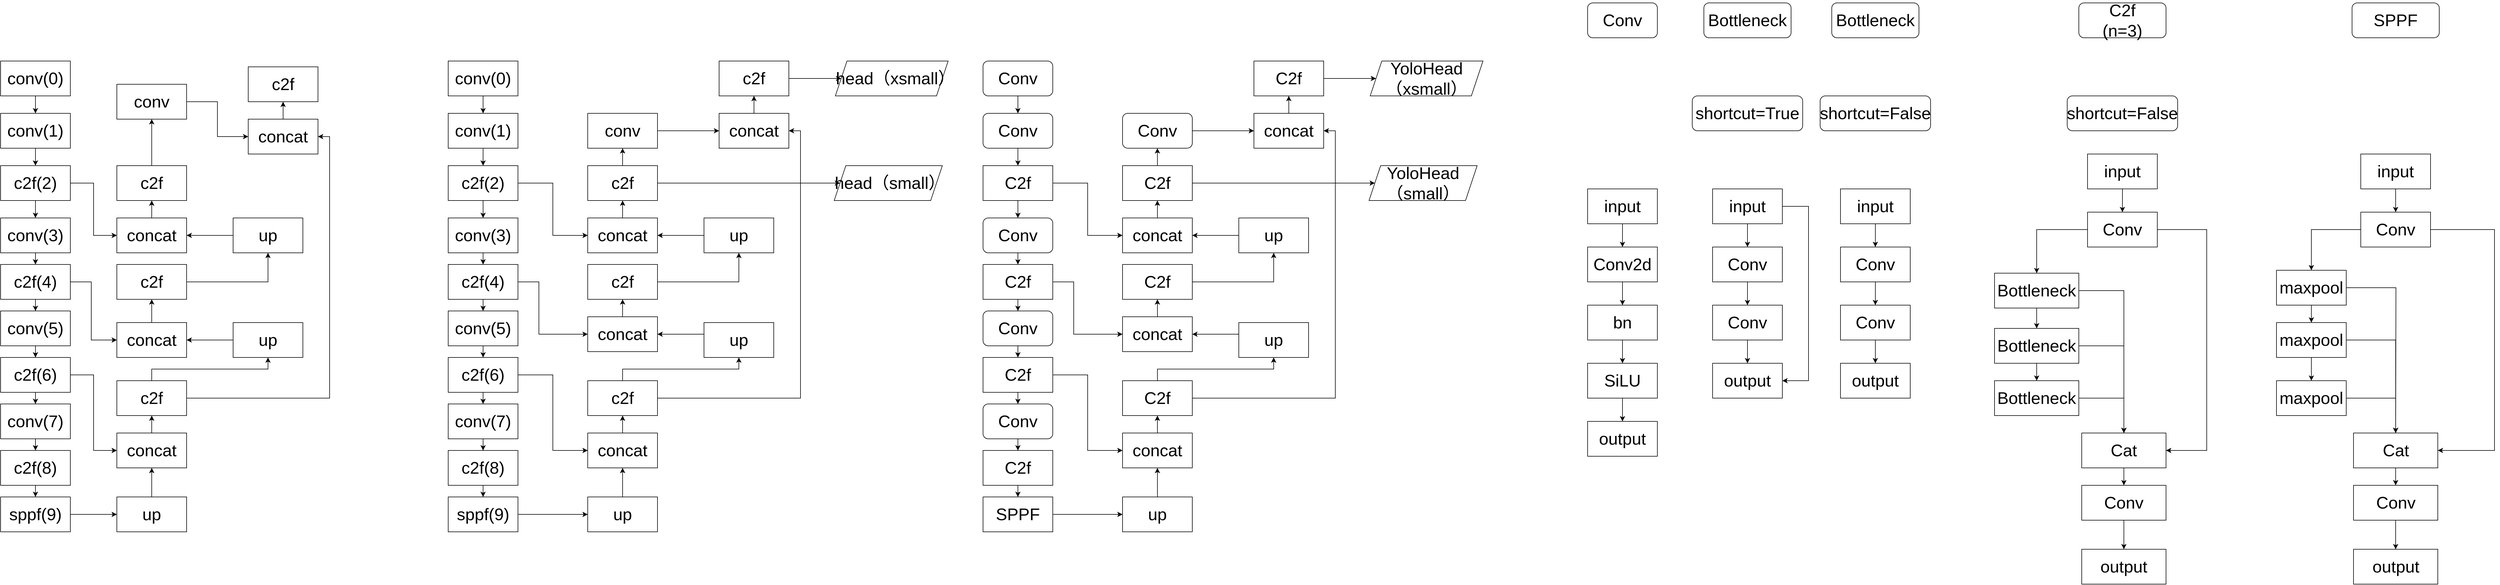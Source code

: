 <mxfile version="23.1.1" type="github">
  <diagram name="第 1 页" id="4XSfG1PYfw-l-w8LoAJh">
    <mxGraphModel dx="1386" dy="793" grid="1" gridSize="10" guides="1" tooltips="1" connect="1" arrows="1" fold="1" page="1" pageScale="1" pageWidth="827" pageHeight="1169" math="0" shadow="0">
      <root>
        <mxCell id="0" />
        <mxCell id="1" parent="0" />
        <mxCell id="G8Yh5svdnYcqSZlt_tqj-3" value="" style="edgeStyle=orthogonalEdgeStyle;rounded=0;orthogonalLoop=1;jettySize=auto;html=1;fontSize=29;" parent="1" source="G8Yh5svdnYcqSZlt_tqj-1" target="G8Yh5svdnYcqSZlt_tqj-2" edge="1">
          <mxGeometry relative="1" as="geometry" />
        </mxCell>
        <mxCell id="G8Yh5svdnYcqSZlt_tqj-1" value="conv(0)" style="rounded=0;whiteSpace=wrap;html=1;fontSize=29;" parent="1" vertex="1">
          <mxGeometry x="100" y="160" width="120" height="60" as="geometry" />
        </mxCell>
        <mxCell id="G8Yh5svdnYcqSZlt_tqj-5" value="" style="edgeStyle=orthogonalEdgeStyle;rounded=0;orthogonalLoop=1;jettySize=auto;html=1;fontSize=29;" parent="1" source="G8Yh5svdnYcqSZlt_tqj-2" target="G8Yh5svdnYcqSZlt_tqj-4" edge="1">
          <mxGeometry relative="1" as="geometry" />
        </mxCell>
        <mxCell id="G8Yh5svdnYcqSZlt_tqj-2" value="conv(1)" style="rounded=0;whiteSpace=wrap;html=1;fontSize=29;" parent="1" vertex="1">
          <mxGeometry x="100" y="250" width="120" height="60" as="geometry" />
        </mxCell>
        <mxCell id="G8Yh5svdnYcqSZlt_tqj-7" value="" style="edgeStyle=orthogonalEdgeStyle;rounded=0;orthogonalLoop=1;jettySize=auto;html=1;fontSize=29;" parent="1" source="G8Yh5svdnYcqSZlt_tqj-4" target="G8Yh5svdnYcqSZlt_tqj-6" edge="1">
          <mxGeometry relative="1" as="geometry" />
        </mxCell>
        <mxCell id="IYiwtgosDh9ZQ8qYkJYR-13" style="edgeStyle=orthogonalEdgeStyle;rounded=0;orthogonalLoop=1;jettySize=auto;html=1;entryX=0;entryY=0.5;entryDx=0;entryDy=0;" parent="1" source="G8Yh5svdnYcqSZlt_tqj-4" target="IYiwtgosDh9ZQ8qYkJYR-11" edge="1">
          <mxGeometry relative="1" as="geometry" />
        </mxCell>
        <mxCell id="G8Yh5svdnYcqSZlt_tqj-4" value="c2f(2)" style="rounded=0;whiteSpace=wrap;html=1;fontSize=29;" parent="1" vertex="1">
          <mxGeometry x="100" y="340" width="120" height="60" as="geometry" />
        </mxCell>
        <mxCell id="G8Yh5svdnYcqSZlt_tqj-9" value="" style="edgeStyle=orthogonalEdgeStyle;rounded=0;orthogonalLoop=1;jettySize=auto;html=1;fontSize=29;" parent="1" source="G8Yh5svdnYcqSZlt_tqj-6" target="G8Yh5svdnYcqSZlt_tqj-8" edge="1">
          <mxGeometry relative="1" as="geometry" />
        </mxCell>
        <mxCell id="G8Yh5svdnYcqSZlt_tqj-6" value="conv(3)" style="rounded=0;whiteSpace=wrap;html=1;fontSize=29;" parent="1" vertex="1">
          <mxGeometry x="100" y="430" width="120" height="60" as="geometry" />
        </mxCell>
        <mxCell id="G8Yh5svdnYcqSZlt_tqj-11" value="" style="edgeStyle=orthogonalEdgeStyle;rounded=0;orthogonalLoop=1;jettySize=auto;html=1;fontSize=29;" parent="1" source="G8Yh5svdnYcqSZlt_tqj-8" target="G8Yh5svdnYcqSZlt_tqj-10" edge="1">
          <mxGeometry relative="1" as="geometry" />
        </mxCell>
        <mxCell id="LdVstMwST_db6FXQfJoa-6" value="" style="edgeStyle=orthogonalEdgeStyle;rounded=0;orthogonalLoop=1;jettySize=auto;html=1;" parent="1" source="G8Yh5svdnYcqSZlt_tqj-8" target="LdVstMwST_db6FXQfJoa-5" edge="1">
          <mxGeometry relative="1" as="geometry">
            <Array as="points">
              <mxPoint x="256" y="540" />
              <mxPoint x="256" y="640" />
            </Array>
          </mxGeometry>
        </mxCell>
        <mxCell id="G8Yh5svdnYcqSZlt_tqj-8" value="c2f(4)" style="rounded=0;whiteSpace=wrap;html=1;fontSize=29;" parent="1" vertex="1">
          <mxGeometry x="100" y="510" width="120" height="60" as="geometry" />
        </mxCell>
        <mxCell id="G8Yh5svdnYcqSZlt_tqj-13" value="" style="edgeStyle=orthogonalEdgeStyle;rounded=0;orthogonalLoop=1;jettySize=auto;html=1;fontSize=29;" parent="1" source="G8Yh5svdnYcqSZlt_tqj-10" target="G8Yh5svdnYcqSZlt_tqj-12" edge="1">
          <mxGeometry relative="1" as="geometry" />
        </mxCell>
        <mxCell id="G8Yh5svdnYcqSZlt_tqj-10" value="conv(5)" style="rounded=0;whiteSpace=wrap;html=1;fontSize=29;" parent="1" vertex="1">
          <mxGeometry x="100" y="590" width="120" height="60" as="geometry" />
        </mxCell>
        <mxCell id="G8Yh5svdnYcqSZlt_tqj-15" value="" style="edgeStyle=orthogonalEdgeStyle;rounded=0;orthogonalLoop=1;jettySize=auto;html=1;fontSize=29;" parent="1" source="G8Yh5svdnYcqSZlt_tqj-12" target="G8Yh5svdnYcqSZlt_tqj-14" edge="1">
          <mxGeometry relative="1" as="geometry" />
        </mxCell>
        <mxCell id="IYiwtgosDh9ZQ8qYkJYR-8" style="edgeStyle=orthogonalEdgeStyle;rounded=0;orthogonalLoop=1;jettySize=auto;html=1;entryX=0;entryY=0.5;entryDx=0;entryDy=0;" parent="1" source="G8Yh5svdnYcqSZlt_tqj-12" target="G8Yh5svdnYcqSZlt_tqj-23" edge="1">
          <mxGeometry relative="1" as="geometry" />
        </mxCell>
        <mxCell id="G8Yh5svdnYcqSZlt_tqj-12" value="c2f(6)" style="rounded=0;whiteSpace=wrap;html=1;fontSize=29;" parent="1" vertex="1">
          <mxGeometry x="100" y="670" width="120" height="60" as="geometry" />
        </mxCell>
        <mxCell id="G8Yh5svdnYcqSZlt_tqj-17" value="" style="edgeStyle=orthogonalEdgeStyle;rounded=0;orthogonalLoop=1;jettySize=auto;html=1;fontSize=29;" parent="1" source="G8Yh5svdnYcqSZlt_tqj-14" target="G8Yh5svdnYcqSZlt_tqj-16" edge="1">
          <mxGeometry relative="1" as="geometry" />
        </mxCell>
        <mxCell id="G8Yh5svdnYcqSZlt_tqj-14" value="conv(7)" style="rounded=0;whiteSpace=wrap;html=1;fontSize=29;" parent="1" vertex="1">
          <mxGeometry x="100" y="750" width="120" height="60" as="geometry" />
        </mxCell>
        <mxCell id="G8Yh5svdnYcqSZlt_tqj-19" value="" style="edgeStyle=orthogonalEdgeStyle;rounded=0;orthogonalLoop=1;jettySize=auto;html=1;fontSize=29;" parent="1" source="G8Yh5svdnYcqSZlt_tqj-16" target="G8Yh5svdnYcqSZlt_tqj-18" edge="1">
          <mxGeometry relative="1" as="geometry" />
        </mxCell>
        <mxCell id="G8Yh5svdnYcqSZlt_tqj-16" value="c2f(8)" style="rounded=0;whiteSpace=wrap;html=1;fontSize=29;" parent="1" vertex="1">
          <mxGeometry x="100" y="830" width="120" height="60" as="geometry" />
        </mxCell>
        <mxCell id="G8Yh5svdnYcqSZlt_tqj-21" value="" style="edgeStyle=orthogonalEdgeStyle;rounded=0;orthogonalLoop=1;jettySize=auto;html=1;" parent="1" source="G8Yh5svdnYcqSZlt_tqj-18" target="G8Yh5svdnYcqSZlt_tqj-20" edge="1">
          <mxGeometry relative="1" as="geometry" />
        </mxCell>
        <mxCell id="G8Yh5svdnYcqSZlt_tqj-18" value="sppf(9)" style="rounded=0;whiteSpace=wrap;html=1;fontSize=29;" parent="1" vertex="1">
          <mxGeometry x="100" y="910" width="120" height="60" as="geometry" />
        </mxCell>
        <mxCell id="G8Yh5svdnYcqSZlt_tqj-25" style="edgeStyle=orthogonalEdgeStyle;rounded=0;orthogonalLoop=1;jettySize=auto;html=1;entryX=0.5;entryY=1;entryDx=0;entryDy=0;" parent="1" source="G8Yh5svdnYcqSZlt_tqj-20" target="G8Yh5svdnYcqSZlt_tqj-23" edge="1">
          <mxGeometry relative="1" as="geometry" />
        </mxCell>
        <mxCell id="G8Yh5svdnYcqSZlt_tqj-20" value="up" style="whiteSpace=wrap;html=1;fontSize=29;rounded=0;" parent="1" vertex="1">
          <mxGeometry x="300" y="910" width="120" height="60" as="geometry" />
        </mxCell>
        <mxCell id="IYiwtgosDh9ZQ8qYkJYR-4" value="" style="edgeStyle=orthogonalEdgeStyle;rounded=0;orthogonalLoop=1;jettySize=auto;html=1;" parent="1" source="G8Yh5svdnYcqSZlt_tqj-23" target="IYiwtgosDh9ZQ8qYkJYR-3" edge="1">
          <mxGeometry relative="1" as="geometry" />
        </mxCell>
        <mxCell id="G8Yh5svdnYcqSZlt_tqj-23" value="concat" style="whiteSpace=wrap;html=1;fontSize=29;rounded=0;" parent="1" vertex="1">
          <mxGeometry x="300" y="800" width="120" height="60" as="geometry" />
        </mxCell>
        <mxCell id="IYiwtgosDh9ZQ8qYkJYR-10" style="edgeStyle=orthogonalEdgeStyle;rounded=0;orthogonalLoop=1;jettySize=auto;html=1;entryX=1;entryY=0.5;entryDx=0;entryDy=0;" parent="1" source="G8Yh5svdnYcqSZlt_tqj-26" target="LdVstMwST_db6FXQfJoa-5" edge="1">
          <mxGeometry relative="1" as="geometry">
            <Array as="points">
              <mxPoint x="546" y="640" />
            </Array>
          </mxGeometry>
        </mxCell>
        <mxCell id="G8Yh5svdnYcqSZlt_tqj-26" value="up" style="whiteSpace=wrap;html=1;fontSize=29;rounded=0;" parent="1" vertex="1">
          <mxGeometry x="500" y="610" width="120" height="60" as="geometry" />
        </mxCell>
        <mxCell id="LdVstMwST_db6FXQfJoa-10" value="" style="edgeStyle=orthogonalEdgeStyle;rounded=0;orthogonalLoop=1;jettySize=auto;html=1;" parent="1" source="LdVstMwST_db6FXQfJoa-5" target="LdVstMwST_db6FXQfJoa-9" edge="1">
          <mxGeometry relative="1" as="geometry" />
        </mxCell>
        <mxCell id="LdVstMwST_db6FXQfJoa-5" value="concat" style="rounded=0;whiteSpace=wrap;html=1;fontSize=29;" parent="1" vertex="1">
          <mxGeometry x="300" y="610" width="120" height="60" as="geometry" />
        </mxCell>
        <mxCell id="IYiwtgosDh9ZQ8qYkJYR-9" style="edgeStyle=orthogonalEdgeStyle;rounded=0;orthogonalLoop=1;jettySize=auto;html=1;entryX=0.5;entryY=1;entryDx=0;entryDy=0;" parent="1" source="LdVstMwST_db6FXQfJoa-9" target="LdVstMwST_db6FXQfJoa-13" edge="1">
          <mxGeometry relative="1" as="geometry" />
        </mxCell>
        <mxCell id="LdVstMwST_db6FXQfJoa-9" value="c2f" style="rounded=0;whiteSpace=wrap;html=1;fontSize=29;" parent="1" vertex="1">
          <mxGeometry x="300" y="510" width="120" height="60" as="geometry" />
        </mxCell>
        <mxCell id="IYiwtgosDh9ZQ8qYkJYR-12" value="" style="edgeStyle=orthogonalEdgeStyle;rounded=0;orthogonalLoop=1;jettySize=auto;html=1;" parent="1" source="LdVstMwST_db6FXQfJoa-13" target="IYiwtgosDh9ZQ8qYkJYR-11" edge="1">
          <mxGeometry relative="1" as="geometry" />
        </mxCell>
        <mxCell id="LdVstMwST_db6FXQfJoa-13" value="up" style="rounded=0;whiteSpace=wrap;html=1;fontSize=29;" parent="1" vertex="1">
          <mxGeometry x="500" y="430" width="120" height="60" as="geometry" />
        </mxCell>
        <mxCell id="IYiwtgosDh9ZQ8qYkJYR-6" style="edgeStyle=orthogonalEdgeStyle;rounded=0;orthogonalLoop=1;jettySize=auto;html=1;entryX=0.5;entryY=1;entryDx=0;entryDy=0;exitX=0.5;exitY=0;exitDx=0;exitDy=0;" parent="1" source="IYiwtgosDh9ZQ8qYkJYR-3" target="G8Yh5svdnYcqSZlt_tqj-26" edge="1">
          <mxGeometry relative="1" as="geometry">
            <Array as="points">
              <mxPoint x="360" y="690" />
              <mxPoint x="560" y="690" />
            </Array>
          </mxGeometry>
        </mxCell>
        <mxCell id="IYiwtgosDh9ZQ8qYkJYR-21" style="edgeStyle=orthogonalEdgeStyle;rounded=0;orthogonalLoop=1;jettySize=auto;html=1;entryX=1;entryY=0.5;entryDx=0;entryDy=0;" parent="1" source="IYiwtgosDh9ZQ8qYkJYR-3" target="IYiwtgosDh9ZQ8qYkJYR-19" edge="1">
          <mxGeometry relative="1" as="geometry" />
        </mxCell>
        <mxCell id="IYiwtgosDh9ZQ8qYkJYR-3" value="c2f" style="whiteSpace=wrap;html=1;fontSize=29;rounded=0;" parent="1" vertex="1">
          <mxGeometry x="300" y="710" width="120" height="60" as="geometry" />
        </mxCell>
        <mxCell id="IYiwtgosDh9ZQ8qYkJYR-15" value="" style="edgeStyle=orthogonalEdgeStyle;rounded=0;orthogonalLoop=1;jettySize=auto;html=1;" parent="1" source="IYiwtgosDh9ZQ8qYkJYR-11" target="IYiwtgosDh9ZQ8qYkJYR-14" edge="1">
          <mxGeometry relative="1" as="geometry" />
        </mxCell>
        <mxCell id="IYiwtgosDh9ZQ8qYkJYR-11" value="concat" style="rounded=0;whiteSpace=wrap;html=1;fontSize=29;" parent="1" vertex="1">
          <mxGeometry x="300" y="430" width="120" height="60" as="geometry" />
        </mxCell>
        <mxCell id="IYiwtgosDh9ZQ8qYkJYR-17" value="" style="edgeStyle=orthogonalEdgeStyle;rounded=0;orthogonalLoop=1;jettySize=auto;html=1;" parent="1" source="IYiwtgosDh9ZQ8qYkJYR-14" target="IYiwtgosDh9ZQ8qYkJYR-16" edge="1">
          <mxGeometry relative="1" as="geometry" />
        </mxCell>
        <mxCell id="IYiwtgosDh9ZQ8qYkJYR-14" value="c2f" style="rounded=0;whiteSpace=wrap;html=1;fontSize=29;" parent="1" vertex="1">
          <mxGeometry x="300" y="340" width="120" height="60" as="geometry" />
        </mxCell>
        <mxCell id="IYiwtgosDh9ZQ8qYkJYR-20" value="" style="edgeStyle=orthogonalEdgeStyle;rounded=0;orthogonalLoop=1;jettySize=auto;html=1;" parent="1" source="IYiwtgosDh9ZQ8qYkJYR-16" target="IYiwtgosDh9ZQ8qYkJYR-19" edge="1">
          <mxGeometry relative="1" as="geometry" />
        </mxCell>
        <mxCell id="IYiwtgosDh9ZQ8qYkJYR-16" value="conv" style="rounded=0;whiteSpace=wrap;html=1;fontSize=29;" parent="1" vertex="1">
          <mxGeometry x="300" y="200" width="120" height="60" as="geometry" />
        </mxCell>
        <mxCell id="IYiwtgosDh9ZQ8qYkJYR-23" value="" style="edgeStyle=orthogonalEdgeStyle;rounded=0;orthogonalLoop=1;jettySize=auto;html=1;" parent="1" source="IYiwtgosDh9ZQ8qYkJYR-19" target="IYiwtgosDh9ZQ8qYkJYR-22" edge="1">
          <mxGeometry relative="1" as="geometry" />
        </mxCell>
        <mxCell id="IYiwtgosDh9ZQ8qYkJYR-19" value="concat" style="rounded=0;whiteSpace=wrap;html=1;fontSize=29;" parent="1" vertex="1">
          <mxGeometry x="526" y="260" width="120" height="60" as="geometry" />
        </mxCell>
        <mxCell id="IYiwtgosDh9ZQ8qYkJYR-22" value="c2f" style="rounded=0;whiteSpace=wrap;html=1;fontSize=29;" parent="1" vertex="1">
          <mxGeometry x="526" y="170" width="120" height="60" as="geometry" />
        </mxCell>
        <mxCell id="imxQadQVsRyE7RQvpIyR-1" value="" style="edgeStyle=orthogonalEdgeStyle;rounded=0;orthogonalLoop=1;jettySize=auto;html=1;fontSize=29;" parent="1" source="imxQadQVsRyE7RQvpIyR-2" target="imxQadQVsRyE7RQvpIyR-4" edge="1">
          <mxGeometry relative="1" as="geometry" />
        </mxCell>
        <mxCell id="imxQadQVsRyE7RQvpIyR-2" value="conv(0)" style="rounded=0;whiteSpace=wrap;html=1;fontSize=29;" parent="1" vertex="1">
          <mxGeometry x="870" y="160" width="120" height="60" as="geometry" />
        </mxCell>
        <mxCell id="imxQadQVsRyE7RQvpIyR-3" value="" style="edgeStyle=orthogonalEdgeStyle;rounded=0;orthogonalLoop=1;jettySize=auto;html=1;fontSize=29;" parent="1" source="imxQadQVsRyE7RQvpIyR-4" target="imxQadQVsRyE7RQvpIyR-7" edge="1">
          <mxGeometry relative="1" as="geometry" />
        </mxCell>
        <mxCell id="imxQadQVsRyE7RQvpIyR-4" value="conv(1)" style="rounded=0;whiteSpace=wrap;html=1;fontSize=29;" parent="1" vertex="1">
          <mxGeometry x="870" y="250" width="120" height="60" as="geometry" />
        </mxCell>
        <mxCell id="imxQadQVsRyE7RQvpIyR-5" value="" style="edgeStyle=orthogonalEdgeStyle;rounded=0;orthogonalLoop=1;jettySize=auto;html=1;fontSize=29;" parent="1" source="imxQadQVsRyE7RQvpIyR-7" target="imxQadQVsRyE7RQvpIyR-9" edge="1">
          <mxGeometry relative="1" as="geometry" />
        </mxCell>
        <mxCell id="imxQadQVsRyE7RQvpIyR-6" style="edgeStyle=orthogonalEdgeStyle;rounded=0;orthogonalLoop=1;jettySize=auto;html=1;entryX=0;entryY=0.5;entryDx=0;entryDy=0;" parent="1" source="imxQadQVsRyE7RQvpIyR-7" target="imxQadQVsRyE7RQvpIyR-40" edge="1">
          <mxGeometry relative="1" as="geometry" />
        </mxCell>
        <mxCell id="imxQadQVsRyE7RQvpIyR-7" value="c2f(2)" style="rounded=0;whiteSpace=wrap;html=1;fontSize=29;" parent="1" vertex="1">
          <mxGeometry x="870" y="340" width="120" height="60" as="geometry" />
        </mxCell>
        <mxCell id="imxQadQVsRyE7RQvpIyR-8" value="" style="edgeStyle=orthogonalEdgeStyle;rounded=0;orthogonalLoop=1;jettySize=auto;html=1;fontSize=29;" parent="1" source="imxQadQVsRyE7RQvpIyR-9" target="imxQadQVsRyE7RQvpIyR-12" edge="1">
          <mxGeometry relative="1" as="geometry" />
        </mxCell>
        <mxCell id="imxQadQVsRyE7RQvpIyR-9" value="conv(3)" style="rounded=0;whiteSpace=wrap;html=1;fontSize=29;" parent="1" vertex="1">
          <mxGeometry x="870" y="430" width="120" height="60" as="geometry" />
        </mxCell>
        <mxCell id="imxQadQVsRyE7RQvpIyR-10" value="" style="edgeStyle=orthogonalEdgeStyle;rounded=0;orthogonalLoop=1;jettySize=auto;html=1;fontSize=29;" parent="1" source="imxQadQVsRyE7RQvpIyR-12" target="imxQadQVsRyE7RQvpIyR-14" edge="1">
          <mxGeometry relative="1" as="geometry" />
        </mxCell>
        <mxCell id="imxQadQVsRyE7RQvpIyR-11" value="" style="edgeStyle=orthogonalEdgeStyle;rounded=0;orthogonalLoop=1;jettySize=auto;html=1;entryX=0;entryY=0.5;entryDx=0;entryDy=0;" parent="1" source="imxQadQVsRyE7RQvpIyR-12" target="imxQadQVsRyE7RQvpIyR-31" edge="1">
          <mxGeometry relative="1" as="geometry">
            <Array as="points">
              <mxPoint x="1026" y="540" />
              <mxPoint x="1026" y="630" />
            </Array>
          </mxGeometry>
        </mxCell>
        <mxCell id="imxQadQVsRyE7RQvpIyR-12" value="c2f(4)" style="rounded=0;whiteSpace=wrap;html=1;fontSize=29;" parent="1" vertex="1">
          <mxGeometry x="870" y="510" width="120" height="60" as="geometry" />
        </mxCell>
        <mxCell id="imxQadQVsRyE7RQvpIyR-13" value="" style="edgeStyle=orthogonalEdgeStyle;rounded=0;orthogonalLoop=1;jettySize=auto;html=1;fontSize=29;" parent="1" source="imxQadQVsRyE7RQvpIyR-14" target="imxQadQVsRyE7RQvpIyR-17" edge="1">
          <mxGeometry relative="1" as="geometry" />
        </mxCell>
        <mxCell id="imxQadQVsRyE7RQvpIyR-14" value="conv(5)" style="rounded=0;whiteSpace=wrap;html=1;fontSize=29;" parent="1" vertex="1">
          <mxGeometry x="870" y="590" width="120" height="60" as="geometry" />
        </mxCell>
        <mxCell id="imxQadQVsRyE7RQvpIyR-15" value="" style="edgeStyle=orthogonalEdgeStyle;rounded=0;orthogonalLoop=1;jettySize=auto;html=1;fontSize=29;" parent="1" source="imxQadQVsRyE7RQvpIyR-17" target="imxQadQVsRyE7RQvpIyR-19" edge="1">
          <mxGeometry relative="1" as="geometry" />
        </mxCell>
        <mxCell id="imxQadQVsRyE7RQvpIyR-16" style="edgeStyle=orthogonalEdgeStyle;rounded=0;orthogonalLoop=1;jettySize=auto;html=1;entryX=0;entryY=0.5;entryDx=0;entryDy=0;" parent="1" source="imxQadQVsRyE7RQvpIyR-17" target="imxQadQVsRyE7RQvpIyR-27" edge="1">
          <mxGeometry relative="1" as="geometry" />
        </mxCell>
        <mxCell id="imxQadQVsRyE7RQvpIyR-17" value="c2f(6)" style="rounded=0;whiteSpace=wrap;html=1;fontSize=29;" parent="1" vertex="1">
          <mxGeometry x="870" y="670" width="120" height="60" as="geometry" />
        </mxCell>
        <mxCell id="imxQadQVsRyE7RQvpIyR-18" value="" style="edgeStyle=orthogonalEdgeStyle;rounded=0;orthogonalLoop=1;jettySize=auto;html=1;fontSize=29;" parent="1" source="imxQadQVsRyE7RQvpIyR-19" target="imxQadQVsRyE7RQvpIyR-21" edge="1">
          <mxGeometry relative="1" as="geometry" />
        </mxCell>
        <mxCell id="imxQadQVsRyE7RQvpIyR-19" value="conv(7)" style="rounded=0;whiteSpace=wrap;html=1;fontSize=29;" parent="1" vertex="1">
          <mxGeometry x="870" y="750" width="120" height="60" as="geometry" />
        </mxCell>
        <mxCell id="imxQadQVsRyE7RQvpIyR-20" value="" style="edgeStyle=orthogonalEdgeStyle;rounded=0;orthogonalLoop=1;jettySize=auto;html=1;fontSize=29;" parent="1" source="imxQadQVsRyE7RQvpIyR-21" target="imxQadQVsRyE7RQvpIyR-23" edge="1">
          <mxGeometry relative="1" as="geometry" />
        </mxCell>
        <mxCell id="imxQadQVsRyE7RQvpIyR-21" value="c2f(8)" style="rounded=0;whiteSpace=wrap;html=1;fontSize=29;" parent="1" vertex="1">
          <mxGeometry x="870" y="830" width="120" height="60" as="geometry" />
        </mxCell>
        <mxCell id="imxQadQVsRyE7RQvpIyR-22" value="" style="edgeStyle=orthogonalEdgeStyle;rounded=0;orthogonalLoop=1;jettySize=auto;html=1;" parent="1" source="imxQadQVsRyE7RQvpIyR-23" target="imxQadQVsRyE7RQvpIyR-25" edge="1">
          <mxGeometry relative="1" as="geometry" />
        </mxCell>
        <mxCell id="imxQadQVsRyE7RQvpIyR-23" value="sppf(9)" style="rounded=0;whiteSpace=wrap;html=1;fontSize=29;" parent="1" vertex="1">
          <mxGeometry x="870" y="910" width="120" height="60" as="geometry" />
        </mxCell>
        <mxCell id="imxQadQVsRyE7RQvpIyR-24" style="edgeStyle=orthogonalEdgeStyle;rounded=0;orthogonalLoop=1;jettySize=auto;html=1;entryX=0.5;entryY=1;entryDx=0;entryDy=0;" parent="1" source="imxQadQVsRyE7RQvpIyR-25" target="imxQadQVsRyE7RQvpIyR-27" edge="1">
          <mxGeometry relative="1" as="geometry" />
        </mxCell>
        <mxCell id="imxQadQVsRyE7RQvpIyR-25" value="up" style="whiteSpace=wrap;html=1;fontSize=29;rounded=0;" parent="1" vertex="1">
          <mxGeometry x="1110" y="910" width="120" height="60" as="geometry" />
        </mxCell>
        <mxCell id="imxQadQVsRyE7RQvpIyR-26" value="" style="edgeStyle=orthogonalEdgeStyle;rounded=0;orthogonalLoop=1;jettySize=auto;html=1;" parent="1" source="imxQadQVsRyE7RQvpIyR-27" target="imxQadQVsRyE7RQvpIyR-38" edge="1">
          <mxGeometry relative="1" as="geometry" />
        </mxCell>
        <mxCell id="imxQadQVsRyE7RQvpIyR-27" value="concat" style="whiteSpace=wrap;html=1;fontSize=29;rounded=0;" parent="1" vertex="1">
          <mxGeometry x="1110" y="800" width="120" height="60" as="geometry" />
        </mxCell>
        <mxCell id="imxQadQVsRyE7RQvpIyR-28" style="edgeStyle=orthogonalEdgeStyle;rounded=0;orthogonalLoop=1;jettySize=auto;html=1;entryX=1;entryY=0.5;entryDx=0;entryDy=0;" parent="1" source="imxQadQVsRyE7RQvpIyR-29" target="imxQadQVsRyE7RQvpIyR-31" edge="1">
          <mxGeometry relative="1" as="geometry">
            <Array as="points">
              <mxPoint x="1356" y="640" />
            </Array>
          </mxGeometry>
        </mxCell>
        <mxCell id="imxQadQVsRyE7RQvpIyR-29" value="up" style="whiteSpace=wrap;html=1;fontSize=29;rounded=0;" parent="1" vertex="1">
          <mxGeometry x="1310" y="610" width="120" height="60" as="geometry" />
        </mxCell>
        <mxCell id="imxQadQVsRyE7RQvpIyR-30" value="" style="edgeStyle=orthogonalEdgeStyle;rounded=0;orthogonalLoop=1;jettySize=auto;html=1;" parent="1" source="imxQadQVsRyE7RQvpIyR-31" target="imxQadQVsRyE7RQvpIyR-33" edge="1">
          <mxGeometry relative="1" as="geometry" />
        </mxCell>
        <mxCell id="imxQadQVsRyE7RQvpIyR-31" value="concat" style="rounded=0;whiteSpace=wrap;html=1;fontSize=29;" parent="1" vertex="1">
          <mxGeometry x="1110" y="600" width="120" height="60" as="geometry" />
        </mxCell>
        <mxCell id="imxQadQVsRyE7RQvpIyR-32" style="edgeStyle=orthogonalEdgeStyle;rounded=0;orthogonalLoop=1;jettySize=auto;html=1;entryX=0.5;entryY=1;entryDx=0;entryDy=0;" parent="1" source="imxQadQVsRyE7RQvpIyR-33" target="imxQadQVsRyE7RQvpIyR-35" edge="1">
          <mxGeometry relative="1" as="geometry" />
        </mxCell>
        <mxCell id="imxQadQVsRyE7RQvpIyR-33" value="c2f" style="rounded=0;whiteSpace=wrap;html=1;fontSize=29;" parent="1" vertex="1">
          <mxGeometry x="1110" y="510" width="120" height="60" as="geometry" />
        </mxCell>
        <mxCell id="imxQadQVsRyE7RQvpIyR-34" value="" style="edgeStyle=orthogonalEdgeStyle;rounded=0;orthogonalLoop=1;jettySize=auto;html=1;" parent="1" source="imxQadQVsRyE7RQvpIyR-35" target="imxQadQVsRyE7RQvpIyR-40" edge="1">
          <mxGeometry relative="1" as="geometry" />
        </mxCell>
        <mxCell id="imxQadQVsRyE7RQvpIyR-35" value="up" style="rounded=0;whiteSpace=wrap;html=1;fontSize=29;" parent="1" vertex="1">
          <mxGeometry x="1310" y="430" width="120" height="60" as="geometry" />
        </mxCell>
        <mxCell id="imxQadQVsRyE7RQvpIyR-36" style="edgeStyle=orthogonalEdgeStyle;rounded=0;orthogonalLoop=1;jettySize=auto;html=1;entryX=0.5;entryY=1;entryDx=0;entryDy=0;exitX=0.5;exitY=0;exitDx=0;exitDy=0;" parent="1" source="imxQadQVsRyE7RQvpIyR-38" target="imxQadQVsRyE7RQvpIyR-29" edge="1">
          <mxGeometry relative="1" as="geometry">
            <Array as="points">
              <mxPoint x="1170" y="690" />
              <mxPoint x="1370" y="690" />
            </Array>
          </mxGeometry>
        </mxCell>
        <mxCell id="imxQadQVsRyE7RQvpIyR-37" style="edgeStyle=orthogonalEdgeStyle;rounded=0;orthogonalLoop=1;jettySize=auto;html=1;entryX=1;entryY=0.5;entryDx=0;entryDy=0;" parent="1" source="imxQadQVsRyE7RQvpIyR-38" target="imxQadQVsRyE7RQvpIyR-46" edge="1">
          <mxGeometry relative="1" as="geometry" />
        </mxCell>
        <mxCell id="imxQadQVsRyE7RQvpIyR-38" value="c2f" style="whiteSpace=wrap;html=1;fontSize=29;rounded=0;" parent="1" vertex="1">
          <mxGeometry x="1110" y="710" width="120" height="60" as="geometry" />
        </mxCell>
        <mxCell id="imxQadQVsRyE7RQvpIyR-39" value="" style="edgeStyle=orthogonalEdgeStyle;rounded=0;orthogonalLoop=1;jettySize=auto;html=1;" parent="1" source="imxQadQVsRyE7RQvpIyR-40" target="imxQadQVsRyE7RQvpIyR-42" edge="1">
          <mxGeometry relative="1" as="geometry" />
        </mxCell>
        <mxCell id="imxQadQVsRyE7RQvpIyR-40" value="concat" style="rounded=0;whiteSpace=wrap;html=1;fontSize=29;" parent="1" vertex="1">
          <mxGeometry x="1110" y="430" width="120" height="60" as="geometry" />
        </mxCell>
        <mxCell id="imxQadQVsRyE7RQvpIyR-41" value="" style="edgeStyle=orthogonalEdgeStyle;rounded=0;orthogonalLoop=1;jettySize=auto;html=1;" parent="1" source="imxQadQVsRyE7RQvpIyR-42" target="imxQadQVsRyE7RQvpIyR-44" edge="1">
          <mxGeometry relative="1" as="geometry" />
        </mxCell>
        <mxCell id="imxQadQVsRyE7RQvpIyR-51" value="" style="edgeStyle=orthogonalEdgeStyle;rounded=0;orthogonalLoop=1;jettySize=auto;html=1;" parent="1" source="imxQadQVsRyE7RQvpIyR-42" target="imxQadQVsRyE7RQvpIyR-50" edge="1">
          <mxGeometry relative="1" as="geometry" />
        </mxCell>
        <mxCell id="imxQadQVsRyE7RQvpIyR-42" value="c2f" style="rounded=0;whiteSpace=wrap;html=1;fontSize=29;" parent="1" vertex="1">
          <mxGeometry x="1110" y="340" width="120" height="60" as="geometry" />
        </mxCell>
        <mxCell id="imxQadQVsRyE7RQvpIyR-43" value="" style="edgeStyle=orthogonalEdgeStyle;rounded=0;orthogonalLoop=1;jettySize=auto;html=1;" parent="1" source="imxQadQVsRyE7RQvpIyR-44" target="imxQadQVsRyE7RQvpIyR-46" edge="1">
          <mxGeometry relative="1" as="geometry" />
        </mxCell>
        <mxCell id="imxQadQVsRyE7RQvpIyR-44" value="conv" style="rounded=0;whiteSpace=wrap;html=1;fontSize=29;" parent="1" vertex="1">
          <mxGeometry x="1110" y="250" width="120" height="60" as="geometry" />
        </mxCell>
        <mxCell id="imxQadQVsRyE7RQvpIyR-45" value="" style="edgeStyle=orthogonalEdgeStyle;rounded=0;orthogonalLoop=1;jettySize=auto;html=1;" parent="1" source="imxQadQVsRyE7RQvpIyR-46" target="imxQadQVsRyE7RQvpIyR-47" edge="1">
          <mxGeometry relative="1" as="geometry" />
        </mxCell>
        <mxCell id="imxQadQVsRyE7RQvpIyR-46" value="concat" style="rounded=0;whiteSpace=wrap;html=1;fontSize=29;" parent="1" vertex="1">
          <mxGeometry x="1336" y="250" width="120" height="60" as="geometry" />
        </mxCell>
        <mxCell id="imxQadQVsRyE7RQvpIyR-49" value="" style="edgeStyle=orthogonalEdgeStyle;rounded=0;orthogonalLoop=1;jettySize=auto;html=1;" parent="1" source="imxQadQVsRyE7RQvpIyR-47" target="imxQadQVsRyE7RQvpIyR-48" edge="1">
          <mxGeometry relative="1" as="geometry" />
        </mxCell>
        <mxCell id="imxQadQVsRyE7RQvpIyR-47" value="c2f" style="rounded=0;whiteSpace=wrap;html=1;fontSize=29;" parent="1" vertex="1">
          <mxGeometry x="1336" y="160" width="120" height="60" as="geometry" />
        </mxCell>
        <mxCell id="imxQadQVsRyE7RQvpIyR-48" value="head（xsmall）" style="shape=parallelogram;perimeter=parallelogramPerimeter;whiteSpace=wrap;html=1;fixedSize=1;fontSize=29;rounded=0;" parent="1" vertex="1">
          <mxGeometry x="1536" y="160" width="194" height="60" as="geometry" />
        </mxCell>
        <mxCell id="imxQadQVsRyE7RQvpIyR-50" value="head（small）" style="shape=parallelogram;perimeter=parallelogramPerimeter;whiteSpace=wrap;html=1;fixedSize=1;fontSize=29;rounded=0;" parent="1" vertex="1">
          <mxGeometry x="1534" y="340" width="186" height="60" as="geometry" />
        </mxCell>
        <mxCell id="imxQadQVsRyE7RQvpIyR-52" value="" style="edgeStyle=orthogonalEdgeStyle;rounded=0;orthogonalLoop=1;jettySize=auto;html=1;fontSize=29;" parent="1" source="imxQadQVsRyE7RQvpIyR-53" target="imxQadQVsRyE7RQvpIyR-55" edge="1">
          <mxGeometry relative="1" as="geometry" />
        </mxCell>
        <mxCell id="imxQadQVsRyE7RQvpIyR-53" value="Conv" style="rounded=1;whiteSpace=wrap;html=1;fontSize=29;" parent="1" vertex="1">
          <mxGeometry x="1790" y="160" width="120" height="60" as="geometry" />
        </mxCell>
        <mxCell id="imxQadQVsRyE7RQvpIyR-54" value="" style="edgeStyle=orthogonalEdgeStyle;rounded=0;orthogonalLoop=1;jettySize=auto;html=1;fontSize=29;" parent="1" source="imxQadQVsRyE7RQvpIyR-55" target="imxQadQVsRyE7RQvpIyR-58" edge="1">
          <mxGeometry relative="1" as="geometry" />
        </mxCell>
        <mxCell id="imxQadQVsRyE7RQvpIyR-55" value="Conv" style="rounded=1;whiteSpace=wrap;html=1;fontSize=29;" parent="1" vertex="1">
          <mxGeometry x="1790" y="250" width="120" height="60" as="geometry" />
        </mxCell>
        <mxCell id="imxQadQVsRyE7RQvpIyR-56" value="" style="edgeStyle=orthogonalEdgeStyle;rounded=0;orthogonalLoop=1;jettySize=auto;html=1;fontSize=29;" parent="1" source="imxQadQVsRyE7RQvpIyR-58" target="imxQadQVsRyE7RQvpIyR-60" edge="1">
          <mxGeometry relative="1" as="geometry" />
        </mxCell>
        <mxCell id="imxQadQVsRyE7RQvpIyR-57" style="edgeStyle=orthogonalEdgeStyle;rounded=0;orthogonalLoop=1;jettySize=auto;html=1;entryX=0;entryY=0.5;entryDx=0;entryDy=0;" parent="1" source="imxQadQVsRyE7RQvpIyR-58" target="imxQadQVsRyE7RQvpIyR-91" edge="1">
          <mxGeometry relative="1" as="geometry" />
        </mxCell>
        <mxCell id="imxQadQVsRyE7RQvpIyR-58" value="C2f" style="rounded=0;whiteSpace=wrap;html=1;fontSize=29;" parent="1" vertex="1">
          <mxGeometry x="1790" y="340" width="120" height="60" as="geometry" />
        </mxCell>
        <mxCell id="imxQadQVsRyE7RQvpIyR-59" value="" style="edgeStyle=orthogonalEdgeStyle;rounded=0;orthogonalLoop=1;jettySize=auto;html=1;fontSize=29;" parent="1" source="imxQadQVsRyE7RQvpIyR-60" target="imxQadQVsRyE7RQvpIyR-63" edge="1">
          <mxGeometry relative="1" as="geometry" />
        </mxCell>
        <mxCell id="imxQadQVsRyE7RQvpIyR-60" value="Conv" style="rounded=1;whiteSpace=wrap;html=1;fontSize=29;" parent="1" vertex="1">
          <mxGeometry x="1790" y="430" width="120" height="60" as="geometry" />
        </mxCell>
        <mxCell id="imxQadQVsRyE7RQvpIyR-61" value="" style="edgeStyle=orthogonalEdgeStyle;rounded=0;orthogonalLoop=1;jettySize=auto;html=1;fontSize=29;" parent="1" source="imxQadQVsRyE7RQvpIyR-63" target="imxQadQVsRyE7RQvpIyR-65" edge="1">
          <mxGeometry relative="1" as="geometry" />
        </mxCell>
        <mxCell id="imxQadQVsRyE7RQvpIyR-62" value="" style="edgeStyle=orthogonalEdgeStyle;rounded=0;orthogonalLoop=1;jettySize=auto;html=1;entryX=0;entryY=0.5;entryDx=0;entryDy=0;" parent="1" source="imxQadQVsRyE7RQvpIyR-63" target="imxQadQVsRyE7RQvpIyR-82" edge="1">
          <mxGeometry relative="1" as="geometry">
            <Array as="points">
              <mxPoint x="1946" y="540" />
              <mxPoint x="1946" y="630" />
            </Array>
          </mxGeometry>
        </mxCell>
        <mxCell id="imxQadQVsRyE7RQvpIyR-63" value="C2f" style="rounded=0;whiteSpace=wrap;html=1;fontSize=29;" parent="1" vertex="1">
          <mxGeometry x="1790" y="510" width="120" height="60" as="geometry" />
        </mxCell>
        <mxCell id="imxQadQVsRyE7RQvpIyR-64" value="" style="edgeStyle=orthogonalEdgeStyle;rounded=0;orthogonalLoop=1;jettySize=auto;html=1;fontSize=29;" parent="1" source="imxQadQVsRyE7RQvpIyR-65" target="imxQadQVsRyE7RQvpIyR-68" edge="1">
          <mxGeometry relative="1" as="geometry" />
        </mxCell>
        <mxCell id="imxQadQVsRyE7RQvpIyR-65" value="Conv" style="rounded=1;whiteSpace=wrap;html=1;fontSize=29;" parent="1" vertex="1">
          <mxGeometry x="1790" y="590" width="120" height="60" as="geometry" />
        </mxCell>
        <mxCell id="imxQadQVsRyE7RQvpIyR-66" value="" style="edgeStyle=orthogonalEdgeStyle;rounded=0;orthogonalLoop=1;jettySize=auto;html=1;fontSize=29;" parent="1" source="imxQadQVsRyE7RQvpIyR-68" target="imxQadQVsRyE7RQvpIyR-70" edge="1">
          <mxGeometry relative="1" as="geometry" />
        </mxCell>
        <mxCell id="imxQadQVsRyE7RQvpIyR-67" style="edgeStyle=orthogonalEdgeStyle;rounded=0;orthogonalLoop=1;jettySize=auto;html=1;entryX=0;entryY=0.5;entryDx=0;entryDy=0;" parent="1" source="imxQadQVsRyE7RQvpIyR-68" target="imxQadQVsRyE7RQvpIyR-78" edge="1">
          <mxGeometry relative="1" as="geometry" />
        </mxCell>
        <mxCell id="imxQadQVsRyE7RQvpIyR-68" value="C2f" style="rounded=0;whiteSpace=wrap;html=1;fontSize=29;" parent="1" vertex="1">
          <mxGeometry x="1790" y="670" width="120" height="60" as="geometry" />
        </mxCell>
        <mxCell id="imxQadQVsRyE7RQvpIyR-69" value="" style="edgeStyle=orthogonalEdgeStyle;rounded=0;orthogonalLoop=1;jettySize=auto;html=1;fontSize=29;" parent="1" source="imxQadQVsRyE7RQvpIyR-70" target="imxQadQVsRyE7RQvpIyR-72" edge="1">
          <mxGeometry relative="1" as="geometry" />
        </mxCell>
        <mxCell id="imxQadQVsRyE7RQvpIyR-70" value="Conv" style="rounded=1;whiteSpace=wrap;html=1;fontSize=29;" parent="1" vertex="1">
          <mxGeometry x="1790" y="750" width="120" height="60" as="geometry" />
        </mxCell>
        <mxCell id="imxQadQVsRyE7RQvpIyR-71" value="" style="edgeStyle=orthogonalEdgeStyle;rounded=0;orthogonalLoop=1;jettySize=auto;html=1;fontSize=29;" parent="1" source="imxQadQVsRyE7RQvpIyR-72" target="imxQadQVsRyE7RQvpIyR-74" edge="1">
          <mxGeometry relative="1" as="geometry" />
        </mxCell>
        <mxCell id="imxQadQVsRyE7RQvpIyR-72" value="C2f" style="rounded=0;whiteSpace=wrap;html=1;fontSize=29;" parent="1" vertex="1">
          <mxGeometry x="1790" y="830" width="120" height="60" as="geometry" />
        </mxCell>
        <mxCell id="imxQadQVsRyE7RQvpIyR-73" value="" style="edgeStyle=orthogonalEdgeStyle;rounded=0;orthogonalLoop=1;jettySize=auto;html=1;" parent="1" source="imxQadQVsRyE7RQvpIyR-74" target="imxQadQVsRyE7RQvpIyR-76" edge="1">
          <mxGeometry relative="1" as="geometry" />
        </mxCell>
        <mxCell id="imxQadQVsRyE7RQvpIyR-74" value="SPPF" style="rounded=0;whiteSpace=wrap;html=1;fontSize=29;" parent="1" vertex="1">
          <mxGeometry x="1790" y="910" width="120" height="60" as="geometry" />
        </mxCell>
        <mxCell id="imxQadQVsRyE7RQvpIyR-75" style="edgeStyle=orthogonalEdgeStyle;rounded=0;orthogonalLoop=1;jettySize=auto;html=1;entryX=0.5;entryY=1;entryDx=0;entryDy=0;" parent="1" source="imxQadQVsRyE7RQvpIyR-76" target="imxQadQVsRyE7RQvpIyR-78" edge="1">
          <mxGeometry relative="1" as="geometry" />
        </mxCell>
        <mxCell id="imxQadQVsRyE7RQvpIyR-76" value="up" style="whiteSpace=wrap;html=1;fontSize=29;rounded=0;" parent="1" vertex="1">
          <mxGeometry x="2030" y="910" width="120" height="60" as="geometry" />
        </mxCell>
        <mxCell id="imxQadQVsRyE7RQvpIyR-77" value="" style="edgeStyle=orthogonalEdgeStyle;rounded=0;orthogonalLoop=1;jettySize=auto;html=1;" parent="1" source="imxQadQVsRyE7RQvpIyR-78" target="imxQadQVsRyE7RQvpIyR-89" edge="1">
          <mxGeometry relative="1" as="geometry" />
        </mxCell>
        <mxCell id="imxQadQVsRyE7RQvpIyR-78" value="concat" style="whiteSpace=wrap;html=1;fontSize=29;rounded=0;" parent="1" vertex="1">
          <mxGeometry x="2030" y="800" width="120" height="60" as="geometry" />
        </mxCell>
        <mxCell id="imxQadQVsRyE7RQvpIyR-79" style="edgeStyle=orthogonalEdgeStyle;rounded=0;orthogonalLoop=1;jettySize=auto;html=1;entryX=1;entryY=0.5;entryDx=0;entryDy=0;" parent="1" source="imxQadQVsRyE7RQvpIyR-80" target="imxQadQVsRyE7RQvpIyR-82" edge="1">
          <mxGeometry relative="1" as="geometry">
            <Array as="points">
              <mxPoint x="2276" y="640" />
            </Array>
          </mxGeometry>
        </mxCell>
        <mxCell id="imxQadQVsRyE7RQvpIyR-80" value="up" style="whiteSpace=wrap;html=1;fontSize=29;rounded=0;" parent="1" vertex="1">
          <mxGeometry x="2230" y="610" width="120" height="60" as="geometry" />
        </mxCell>
        <mxCell id="imxQadQVsRyE7RQvpIyR-81" value="" style="edgeStyle=orthogonalEdgeStyle;rounded=0;orthogonalLoop=1;jettySize=auto;html=1;" parent="1" source="imxQadQVsRyE7RQvpIyR-82" target="imxQadQVsRyE7RQvpIyR-84" edge="1">
          <mxGeometry relative="1" as="geometry" />
        </mxCell>
        <mxCell id="imxQadQVsRyE7RQvpIyR-82" value="concat" style="rounded=0;whiteSpace=wrap;html=1;fontSize=29;" parent="1" vertex="1">
          <mxGeometry x="2030" y="600" width="120" height="60" as="geometry" />
        </mxCell>
        <mxCell id="imxQadQVsRyE7RQvpIyR-83" style="edgeStyle=orthogonalEdgeStyle;rounded=0;orthogonalLoop=1;jettySize=auto;html=1;entryX=0.5;entryY=1;entryDx=0;entryDy=0;" parent="1" source="imxQadQVsRyE7RQvpIyR-84" target="imxQadQVsRyE7RQvpIyR-86" edge="1">
          <mxGeometry relative="1" as="geometry" />
        </mxCell>
        <mxCell id="imxQadQVsRyE7RQvpIyR-84" value="C2f" style="rounded=0;whiteSpace=wrap;html=1;fontSize=29;" parent="1" vertex="1">
          <mxGeometry x="2030" y="510" width="120" height="60" as="geometry" />
        </mxCell>
        <mxCell id="imxQadQVsRyE7RQvpIyR-85" value="" style="edgeStyle=orthogonalEdgeStyle;rounded=0;orthogonalLoop=1;jettySize=auto;html=1;" parent="1" source="imxQadQVsRyE7RQvpIyR-86" target="imxQadQVsRyE7RQvpIyR-91" edge="1">
          <mxGeometry relative="1" as="geometry" />
        </mxCell>
        <mxCell id="imxQadQVsRyE7RQvpIyR-86" value="up" style="rounded=0;whiteSpace=wrap;html=1;fontSize=29;" parent="1" vertex="1">
          <mxGeometry x="2230" y="430" width="120" height="60" as="geometry" />
        </mxCell>
        <mxCell id="imxQadQVsRyE7RQvpIyR-87" style="edgeStyle=orthogonalEdgeStyle;rounded=0;orthogonalLoop=1;jettySize=auto;html=1;entryX=0.5;entryY=1;entryDx=0;entryDy=0;exitX=0.5;exitY=0;exitDx=0;exitDy=0;" parent="1" source="imxQadQVsRyE7RQvpIyR-89" target="imxQadQVsRyE7RQvpIyR-80" edge="1">
          <mxGeometry relative="1" as="geometry">
            <Array as="points">
              <mxPoint x="2090" y="690" />
              <mxPoint x="2290" y="690" />
            </Array>
          </mxGeometry>
        </mxCell>
        <mxCell id="imxQadQVsRyE7RQvpIyR-88" style="edgeStyle=orthogonalEdgeStyle;rounded=0;orthogonalLoop=1;jettySize=auto;html=1;entryX=1;entryY=0.5;entryDx=0;entryDy=0;" parent="1" source="imxQadQVsRyE7RQvpIyR-89" target="imxQadQVsRyE7RQvpIyR-98" edge="1">
          <mxGeometry relative="1" as="geometry" />
        </mxCell>
        <mxCell id="imxQadQVsRyE7RQvpIyR-89" value="C2f" style="whiteSpace=wrap;html=1;fontSize=29;rounded=0;" parent="1" vertex="1">
          <mxGeometry x="2030" y="710" width="120" height="60" as="geometry" />
        </mxCell>
        <mxCell id="imxQadQVsRyE7RQvpIyR-90" value="" style="edgeStyle=orthogonalEdgeStyle;rounded=0;orthogonalLoop=1;jettySize=auto;html=1;" parent="1" source="imxQadQVsRyE7RQvpIyR-91" target="imxQadQVsRyE7RQvpIyR-94" edge="1">
          <mxGeometry relative="1" as="geometry" />
        </mxCell>
        <mxCell id="imxQadQVsRyE7RQvpIyR-91" value="concat" style="rounded=0;whiteSpace=wrap;html=1;fontSize=29;" parent="1" vertex="1">
          <mxGeometry x="2030" y="430" width="120" height="60" as="geometry" />
        </mxCell>
        <mxCell id="imxQadQVsRyE7RQvpIyR-92" value="" style="edgeStyle=orthogonalEdgeStyle;rounded=0;orthogonalLoop=1;jettySize=auto;html=1;" parent="1" source="imxQadQVsRyE7RQvpIyR-94" target="imxQadQVsRyE7RQvpIyR-96" edge="1">
          <mxGeometry relative="1" as="geometry" />
        </mxCell>
        <mxCell id="imxQadQVsRyE7RQvpIyR-93" value="" style="edgeStyle=orthogonalEdgeStyle;rounded=0;orthogonalLoop=1;jettySize=auto;html=1;" parent="1" source="imxQadQVsRyE7RQvpIyR-94" target="imxQadQVsRyE7RQvpIyR-102" edge="1">
          <mxGeometry relative="1" as="geometry" />
        </mxCell>
        <mxCell id="imxQadQVsRyE7RQvpIyR-94" value="C2f" style="rounded=0;whiteSpace=wrap;html=1;fontSize=29;" parent="1" vertex="1">
          <mxGeometry x="2030" y="340" width="120" height="60" as="geometry" />
        </mxCell>
        <mxCell id="imxQadQVsRyE7RQvpIyR-95" value="" style="edgeStyle=orthogonalEdgeStyle;rounded=0;orthogonalLoop=1;jettySize=auto;html=1;" parent="1" source="imxQadQVsRyE7RQvpIyR-96" target="imxQadQVsRyE7RQvpIyR-98" edge="1">
          <mxGeometry relative="1" as="geometry" />
        </mxCell>
        <mxCell id="imxQadQVsRyE7RQvpIyR-96" value="Conv" style="rounded=1;whiteSpace=wrap;html=1;fontSize=29;" parent="1" vertex="1">
          <mxGeometry x="2030" y="250" width="120" height="60" as="geometry" />
        </mxCell>
        <mxCell id="imxQadQVsRyE7RQvpIyR-97" value="" style="edgeStyle=orthogonalEdgeStyle;rounded=0;orthogonalLoop=1;jettySize=auto;html=1;" parent="1" source="imxQadQVsRyE7RQvpIyR-98" target="imxQadQVsRyE7RQvpIyR-100" edge="1">
          <mxGeometry relative="1" as="geometry" />
        </mxCell>
        <mxCell id="imxQadQVsRyE7RQvpIyR-98" value="concat" style="rounded=0;whiteSpace=wrap;html=1;fontSize=29;" parent="1" vertex="1">
          <mxGeometry x="2256" y="250" width="120" height="60" as="geometry" />
        </mxCell>
        <mxCell id="imxQadQVsRyE7RQvpIyR-99" value="" style="edgeStyle=orthogonalEdgeStyle;rounded=0;orthogonalLoop=1;jettySize=auto;html=1;" parent="1" source="imxQadQVsRyE7RQvpIyR-100" target="imxQadQVsRyE7RQvpIyR-101" edge="1">
          <mxGeometry relative="1" as="geometry" />
        </mxCell>
        <mxCell id="imxQadQVsRyE7RQvpIyR-100" value="C2f" style="rounded=0;whiteSpace=wrap;html=1;fontSize=29;" parent="1" vertex="1">
          <mxGeometry x="2256" y="160" width="120" height="60" as="geometry" />
        </mxCell>
        <mxCell id="imxQadQVsRyE7RQvpIyR-101" value="YoloHead（xsmall）" style="shape=parallelogram;perimeter=parallelogramPerimeter;whiteSpace=wrap;html=1;fixedSize=1;fontSize=29;rounded=0;" parent="1" vertex="1">
          <mxGeometry x="2456" y="160" width="194" height="60" as="geometry" />
        </mxCell>
        <mxCell id="imxQadQVsRyE7RQvpIyR-102" value="YoloHead（small）" style="shape=parallelogram;perimeter=parallelogramPerimeter;whiteSpace=wrap;html=1;fixedSize=1;fontSize=29;rounded=0;" parent="1" vertex="1">
          <mxGeometry x="2454" y="340" width="186" height="60" as="geometry" />
        </mxCell>
        <mxCell id="b6iOkDu7SUQ5e2SPIVNz-4" value="" style="edgeStyle=orthogonalEdgeStyle;rounded=0;orthogonalLoop=1;jettySize=auto;html=1;" edge="1" parent="1" source="b6iOkDu7SUQ5e2SPIVNz-2" target="b6iOkDu7SUQ5e2SPIVNz-3">
          <mxGeometry relative="1" as="geometry" />
        </mxCell>
        <mxCell id="b6iOkDu7SUQ5e2SPIVNz-2" value="Conv2d" style="rounded=0;whiteSpace=wrap;html=1;fontSize=29;" vertex="1" parent="1">
          <mxGeometry x="2830" y="480" width="120" height="60" as="geometry" />
        </mxCell>
        <mxCell id="b6iOkDu7SUQ5e2SPIVNz-6" value="" style="edgeStyle=orthogonalEdgeStyle;rounded=0;orthogonalLoop=1;jettySize=auto;html=1;" edge="1" parent="1" source="b6iOkDu7SUQ5e2SPIVNz-3" target="b6iOkDu7SUQ5e2SPIVNz-5">
          <mxGeometry relative="1" as="geometry" />
        </mxCell>
        <mxCell id="b6iOkDu7SUQ5e2SPIVNz-3" value="bn" style="rounded=0;whiteSpace=wrap;html=1;fontSize=29;" vertex="1" parent="1">
          <mxGeometry x="2830" y="580" width="120" height="60" as="geometry" />
        </mxCell>
        <mxCell id="b6iOkDu7SUQ5e2SPIVNz-20" value="" style="edgeStyle=orthogonalEdgeStyle;rounded=0;orthogonalLoop=1;jettySize=auto;html=1;" edge="1" parent="1" source="b6iOkDu7SUQ5e2SPIVNz-5" target="b6iOkDu7SUQ5e2SPIVNz-19">
          <mxGeometry relative="1" as="geometry" />
        </mxCell>
        <mxCell id="b6iOkDu7SUQ5e2SPIVNz-5" value="SiLU" style="rounded=0;whiteSpace=wrap;html=1;fontSize=29;" vertex="1" parent="1">
          <mxGeometry x="2830" y="680" width="120" height="60" as="geometry" />
        </mxCell>
        <mxCell id="b6iOkDu7SUQ5e2SPIVNz-8" value="Conv" style="rounded=1;whiteSpace=wrap;html=1;fontSize=29;" vertex="1" parent="1">
          <mxGeometry x="2830" y="60" width="120" height="60" as="geometry" />
        </mxCell>
        <mxCell id="b6iOkDu7SUQ5e2SPIVNz-9" value="Bottleneck" style="rounded=1;whiteSpace=wrap;html=1;fontSize=29;" vertex="1" parent="1">
          <mxGeometry x="3030" y="60" width="150" height="60" as="geometry" />
        </mxCell>
        <mxCell id="b6iOkDu7SUQ5e2SPIVNz-10" value="" style="edgeStyle=orthogonalEdgeStyle;rounded=0;orthogonalLoop=1;jettySize=auto;html=1;" edge="1" parent="1" source="b6iOkDu7SUQ5e2SPIVNz-11" target="b6iOkDu7SUQ5e2SPIVNz-13">
          <mxGeometry relative="1" as="geometry" />
        </mxCell>
        <mxCell id="b6iOkDu7SUQ5e2SPIVNz-11" value="Conv" style="rounded=0;whiteSpace=wrap;html=1;fontSize=29;" vertex="1" parent="1">
          <mxGeometry x="3045" y="480" width="120" height="60" as="geometry" />
        </mxCell>
        <mxCell id="b6iOkDu7SUQ5e2SPIVNz-12" value="" style="edgeStyle=orthogonalEdgeStyle;rounded=0;orthogonalLoop=1;jettySize=auto;html=1;" edge="1" parent="1" source="b6iOkDu7SUQ5e2SPIVNz-13" target="b6iOkDu7SUQ5e2SPIVNz-14">
          <mxGeometry relative="1" as="geometry" />
        </mxCell>
        <mxCell id="b6iOkDu7SUQ5e2SPIVNz-13" value="Conv" style="rounded=0;whiteSpace=wrap;html=1;fontSize=29;" vertex="1" parent="1">
          <mxGeometry x="3045" y="580" width="120" height="60" as="geometry" />
        </mxCell>
        <mxCell id="b6iOkDu7SUQ5e2SPIVNz-14" value="output" style="rounded=0;whiteSpace=wrap;html=1;fontSize=29;" vertex="1" parent="1">
          <mxGeometry x="3045" y="680" width="120" height="60" as="geometry" />
        </mxCell>
        <mxCell id="b6iOkDu7SUQ5e2SPIVNz-16" style="edgeStyle=orthogonalEdgeStyle;rounded=0;orthogonalLoop=1;jettySize=auto;html=1;exitX=0.5;exitY=1;exitDx=0;exitDy=0;" edge="1" parent="1" source="b6iOkDu7SUQ5e2SPIVNz-15" target="b6iOkDu7SUQ5e2SPIVNz-2">
          <mxGeometry relative="1" as="geometry" />
        </mxCell>
        <mxCell id="b6iOkDu7SUQ5e2SPIVNz-15" value="input" style="rounded=0;whiteSpace=wrap;html=1;fontSize=29;" vertex="1" parent="1">
          <mxGeometry x="2830" y="380" width="120" height="60" as="geometry" />
        </mxCell>
        <mxCell id="b6iOkDu7SUQ5e2SPIVNz-18" style="edgeStyle=orthogonalEdgeStyle;rounded=0;orthogonalLoop=1;jettySize=auto;html=1;entryX=0.5;entryY=0;entryDx=0;entryDy=0;" edge="1" parent="1" source="b6iOkDu7SUQ5e2SPIVNz-17" target="b6iOkDu7SUQ5e2SPIVNz-11">
          <mxGeometry relative="1" as="geometry" />
        </mxCell>
        <mxCell id="b6iOkDu7SUQ5e2SPIVNz-21" style="edgeStyle=orthogonalEdgeStyle;rounded=0;orthogonalLoop=1;jettySize=auto;html=1;entryX=1;entryY=0.5;entryDx=0;entryDy=0;" edge="1" parent="1" source="b6iOkDu7SUQ5e2SPIVNz-17" target="b6iOkDu7SUQ5e2SPIVNz-14">
          <mxGeometry relative="1" as="geometry">
            <Array as="points">
              <mxPoint x="3210" y="410.0" />
              <mxPoint x="3210" y="710" />
            </Array>
          </mxGeometry>
        </mxCell>
        <mxCell id="b6iOkDu7SUQ5e2SPIVNz-17" value="input" style="rounded=0;whiteSpace=wrap;html=1;fontSize=29;" vertex="1" parent="1">
          <mxGeometry x="3045" y="380" width="120" height="60" as="geometry" />
        </mxCell>
        <mxCell id="b6iOkDu7SUQ5e2SPIVNz-19" value="output" style="rounded=0;whiteSpace=wrap;html=1;fontSize=29;" vertex="1" parent="1">
          <mxGeometry x="2830" y="780" width="120" height="60" as="geometry" />
        </mxCell>
        <mxCell id="b6iOkDu7SUQ5e2SPIVNz-22" value="shortcut=True" style="rounded=1;whiteSpace=wrap;html=1;fontSize=29;" vertex="1" parent="1">
          <mxGeometry x="3010" y="220" width="190" height="60" as="geometry" />
        </mxCell>
        <mxCell id="b6iOkDu7SUQ5e2SPIVNz-23" value="Bottleneck" style="rounded=1;whiteSpace=wrap;html=1;fontSize=29;" vertex="1" parent="1">
          <mxGeometry x="3250" y="60" width="150" height="60" as="geometry" />
        </mxCell>
        <mxCell id="b6iOkDu7SUQ5e2SPIVNz-24" value="" style="edgeStyle=orthogonalEdgeStyle;rounded=0;orthogonalLoop=1;jettySize=auto;html=1;" edge="1" parent="1" source="b6iOkDu7SUQ5e2SPIVNz-25" target="b6iOkDu7SUQ5e2SPIVNz-27">
          <mxGeometry relative="1" as="geometry" />
        </mxCell>
        <mxCell id="b6iOkDu7SUQ5e2SPIVNz-25" value="Conv" style="rounded=0;whiteSpace=wrap;html=1;fontSize=29;" vertex="1" parent="1">
          <mxGeometry x="3265" y="480" width="120" height="60" as="geometry" />
        </mxCell>
        <mxCell id="b6iOkDu7SUQ5e2SPIVNz-26" value="" style="edgeStyle=orthogonalEdgeStyle;rounded=0;orthogonalLoop=1;jettySize=auto;html=1;" edge="1" parent="1" source="b6iOkDu7SUQ5e2SPIVNz-27" target="b6iOkDu7SUQ5e2SPIVNz-28">
          <mxGeometry relative="1" as="geometry" />
        </mxCell>
        <mxCell id="b6iOkDu7SUQ5e2SPIVNz-27" value="Conv" style="rounded=0;whiteSpace=wrap;html=1;fontSize=29;" vertex="1" parent="1">
          <mxGeometry x="3265" y="580" width="120" height="60" as="geometry" />
        </mxCell>
        <mxCell id="b6iOkDu7SUQ5e2SPIVNz-28" value="output" style="rounded=0;whiteSpace=wrap;html=1;fontSize=29;" vertex="1" parent="1">
          <mxGeometry x="3265" y="680" width="120" height="60" as="geometry" />
        </mxCell>
        <mxCell id="b6iOkDu7SUQ5e2SPIVNz-29" style="edgeStyle=orthogonalEdgeStyle;rounded=0;orthogonalLoop=1;jettySize=auto;html=1;entryX=0.5;entryY=0;entryDx=0;entryDy=0;" edge="1" parent="1" source="b6iOkDu7SUQ5e2SPIVNz-31" target="b6iOkDu7SUQ5e2SPIVNz-25">
          <mxGeometry relative="1" as="geometry" />
        </mxCell>
        <mxCell id="b6iOkDu7SUQ5e2SPIVNz-31" value="input" style="rounded=0;whiteSpace=wrap;html=1;fontSize=29;" vertex="1" parent="1">
          <mxGeometry x="3265" y="380" width="120" height="60" as="geometry" />
        </mxCell>
        <mxCell id="b6iOkDu7SUQ5e2SPIVNz-32" value="shortcut=False" style="rounded=1;whiteSpace=wrap;html=1;fontSize=29;" vertex="1" parent="1">
          <mxGeometry x="3230" y="220" width="190" height="60" as="geometry" />
        </mxCell>
        <mxCell id="b6iOkDu7SUQ5e2SPIVNz-33" value="C2f&lt;br&gt;(n=3)" style="rounded=1;whiteSpace=wrap;html=1;fontSize=29;" vertex="1" parent="1">
          <mxGeometry x="3675" y="60" width="150" height="60" as="geometry" />
        </mxCell>
        <mxCell id="b6iOkDu7SUQ5e2SPIVNz-34" value="shortcut=False" style="rounded=1;whiteSpace=wrap;html=1;fontSize=29;" vertex="1" parent="1">
          <mxGeometry x="3655" y="220" width="190" height="60" as="geometry" />
        </mxCell>
        <mxCell id="b6iOkDu7SUQ5e2SPIVNz-39" value="" style="edgeStyle=orthogonalEdgeStyle;rounded=0;orthogonalLoop=1;jettySize=auto;html=1;" edge="1" parent="1" source="b6iOkDu7SUQ5e2SPIVNz-35" target="b6iOkDu7SUQ5e2SPIVNz-38">
          <mxGeometry relative="1" as="geometry" />
        </mxCell>
        <mxCell id="b6iOkDu7SUQ5e2SPIVNz-42" style="edgeStyle=orthogonalEdgeStyle;rounded=0;orthogonalLoop=1;jettySize=auto;html=1;entryX=1;entryY=0.5;entryDx=0;entryDy=0;" edge="1" parent="1" source="b6iOkDu7SUQ5e2SPIVNz-35" target="b6iOkDu7SUQ5e2SPIVNz-40">
          <mxGeometry relative="1" as="geometry">
            <Array as="points">
              <mxPoint x="3895" y="450" />
              <mxPoint x="3895" y="830" />
            </Array>
          </mxGeometry>
        </mxCell>
        <mxCell id="b6iOkDu7SUQ5e2SPIVNz-35" value="Conv" style="rounded=0;whiteSpace=wrap;html=1;fontSize=29;" vertex="1" parent="1">
          <mxGeometry x="3690" y="420" width="120" height="60" as="geometry" />
        </mxCell>
        <mxCell id="b6iOkDu7SUQ5e2SPIVNz-36" style="edgeStyle=orthogonalEdgeStyle;rounded=0;orthogonalLoop=1;jettySize=auto;html=1;entryX=0.5;entryY=0;entryDx=0;entryDy=0;" edge="1" parent="1" source="b6iOkDu7SUQ5e2SPIVNz-37" target="b6iOkDu7SUQ5e2SPIVNz-35">
          <mxGeometry relative="1" as="geometry" />
        </mxCell>
        <mxCell id="b6iOkDu7SUQ5e2SPIVNz-37" value="input" style="rounded=0;whiteSpace=wrap;html=1;fontSize=29;" vertex="1" parent="1">
          <mxGeometry x="3690" y="320" width="120" height="60" as="geometry" />
        </mxCell>
        <mxCell id="b6iOkDu7SUQ5e2SPIVNz-44" value="" style="edgeStyle=orthogonalEdgeStyle;rounded=0;orthogonalLoop=1;jettySize=auto;html=1;" edge="1" parent="1" source="b6iOkDu7SUQ5e2SPIVNz-38" target="b6iOkDu7SUQ5e2SPIVNz-43">
          <mxGeometry relative="1" as="geometry" />
        </mxCell>
        <mxCell id="b6iOkDu7SUQ5e2SPIVNz-48" style="edgeStyle=orthogonalEdgeStyle;rounded=0;orthogonalLoop=1;jettySize=auto;html=1;entryX=0.5;entryY=0;entryDx=0;entryDy=0;" edge="1" parent="1" source="b6iOkDu7SUQ5e2SPIVNz-38" target="b6iOkDu7SUQ5e2SPIVNz-40">
          <mxGeometry relative="1" as="geometry" />
        </mxCell>
        <mxCell id="b6iOkDu7SUQ5e2SPIVNz-38" value="Bottleneck" style="rounded=0;whiteSpace=wrap;html=1;fontSize=29;" vertex="1" parent="1">
          <mxGeometry x="3530" y="525" width="145" height="60" as="geometry" />
        </mxCell>
        <mxCell id="b6iOkDu7SUQ5e2SPIVNz-53" value="" style="edgeStyle=orthogonalEdgeStyle;rounded=0;orthogonalLoop=1;jettySize=auto;html=1;" edge="1" parent="1" source="b6iOkDu7SUQ5e2SPIVNz-40" target="b6iOkDu7SUQ5e2SPIVNz-52">
          <mxGeometry relative="1" as="geometry" />
        </mxCell>
        <mxCell id="b6iOkDu7SUQ5e2SPIVNz-40" value="Cat" style="rounded=0;whiteSpace=wrap;html=1;fontSize=29;" vertex="1" parent="1">
          <mxGeometry x="3680" y="800" width="145" height="60" as="geometry" />
        </mxCell>
        <mxCell id="b6iOkDu7SUQ5e2SPIVNz-47" value="" style="edgeStyle=orthogonalEdgeStyle;rounded=0;orthogonalLoop=1;jettySize=auto;html=1;" edge="1" parent="1" source="b6iOkDu7SUQ5e2SPIVNz-43" target="b6iOkDu7SUQ5e2SPIVNz-46">
          <mxGeometry relative="1" as="geometry" />
        </mxCell>
        <mxCell id="b6iOkDu7SUQ5e2SPIVNz-49" style="edgeStyle=orthogonalEdgeStyle;rounded=0;orthogonalLoop=1;jettySize=auto;html=1;entryX=0.5;entryY=0;entryDx=0;entryDy=0;" edge="1" parent="1" source="b6iOkDu7SUQ5e2SPIVNz-43" target="b6iOkDu7SUQ5e2SPIVNz-40">
          <mxGeometry relative="1" as="geometry" />
        </mxCell>
        <mxCell id="b6iOkDu7SUQ5e2SPIVNz-43" value="Bottleneck" style="rounded=0;whiteSpace=wrap;html=1;fontSize=29;" vertex="1" parent="1">
          <mxGeometry x="3530" y="620" width="145" height="60" as="geometry" />
        </mxCell>
        <mxCell id="b6iOkDu7SUQ5e2SPIVNz-51" style="edgeStyle=orthogonalEdgeStyle;rounded=0;orthogonalLoop=1;jettySize=auto;html=1;entryX=0.5;entryY=0;entryDx=0;entryDy=0;" edge="1" parent="1" source="b6iOkDu7SUQ5e2SPIVNz-46" target="b6iOkDu7SUQ5e2SPIVNz-40">
          <mxGeometry relative="1" as="geometry" />
        </mxCell>
        <mxCell id="b6iOkDu7SUQ5e2SPIVNz-46" value="Bottleneck" style="rounded=0;whiteSpace=wrap;html=1;fontSize=29;" vertex="1" parent="1">
          <mxGeometry x="3530" y="710" width="145" height="60" as="geometry" />
        </mxCell>
        <mxCell id="b6iOkDu7SUQ5e2SPIVNz-55" value="" style="edgeStyle=orthogonalEdgeStyle;rounded=0;orthogonalLoop=1;jettySize=auto;html=1;" edge="1" parent="1" source="b6iOkDu7SUQ5e2SPIVNz-52" target="b6iOkDu7SUQ5e2SPIVNz-54">
          <mxGeometry relative="1" as="geometry" />
        </mxCell>
        <mxCell id="b6iOkDu7SUQ5e2SPIVNz-52" value="Conv" style="rounded=0;whiteSpace=wrap;html=1;fontSize=29;" vertex="1" parent="1">
          <mxGeometry x="3680" y="890" width="145" height="60" as="geometry" />
        </mxCell>
        <mxCell id="b6iOkDu7SUQ5e2SPIVNz-54" value="output" style="rounded=0;whiteSpace=wrap;html=1;fontSize=29;" vertex="1" parent="1">
          <mxGeometry x="3680" y="1000" width="145" height="60" as="geometry" />
        </mxCell>
        <mxCell id="b6iOkDu7SUQ5e2SPIVNz-56" value="SPPF" style="rounded=1;whiteSpace=wrap;html=1;fontSize=29;" vertex="1" parent="1">
          <mxGeometry x="4145" y="60" width="150" height="60" as="geometry" />
        </mxCell>
        <mxCell id="b6iOkDu7SUQ5e2SPIVNz-76" value="" style="edgeStyle=orthogonalEdgeStyle;rounded=0;orthogonalLoop=1;jettySize=auto;html=1;" edge="1" parent="1" source="b6iOkDu7SUQ5e2SPIVNz-59" target="b6iOkDu7SUQ5e2SPIVNz-75">
          <mxGeometry relative="1" as="geometry" />
        </mxCell>
        <mxCell id="b6iOkDu7SUQ5e2SPIVNz-82" style="edgeStyle=orthogonalEdgeStyle;rounded=0;orthogonalLoop=1;jettySize=auto;html=1;entryX=1;entryY=0.5;entryDx=0;entryDy=0;" edge="1" parent="1" source="b6iOkDu7SUQ5e2SPIVNz-59" target="b6iOkDu7SUQ5e2SPIVNz-66">
          <mxGeometry relative="1" as="geometry">
            <Array as="points">
              <mxPoint x="4390" y="450" />
              <mxPoint x="4390" y="830" />
            </Array>
          </mxGeometry>
        </mxCell>
        <mxCell id="b6iOkDu7SUQ5e2SPIVNz-59" value="Conv" style="rounded=0;whiteSpace=wrap;html=1;fontSize=29;" vertex="1" parent="1">
          <mxGeometry x="4160" y="420" width="120" height="60" as="geometry" />
        </mxCell>
        <mxCell id="b6iOkDu7SUQ5e2SPIVNz-60" style="edgeStyle=orthogonalEdgeStyle;rounded=0;orthogonalLoop=1;jettySize=auto;html=1;entryX=0.5;entryY=0;entryDx=0;entryDy=0;" edge="1" parent="1" source="b6iOkDu7SUQ5e2SPIVNz-61" target="b6iOkDu7SUQ5e2SPIVNz-59">
          <mxGeometry relative="1" as="geometry" />
        </mxCell>
        <mxCell id="b6iOkDu7SUQ5e2SPIVNz-61" value="input" style="rounded=0;whiteSpace=wrap;html=1;fontSize=29;" vertex="1" parent="1">
          <mxGeometry x="4160" y="320" width="120" height="60" as="geometry" />
        </mxCell>
        <mxCell id="b6iOkDu7SUQ5e2SPIVNz-65" value="" style="edgeStyle=orthogonalEdgeStyle;rounded=0;orthogonalLoop=1;jettySize=auto;html=1;" edge="1" parent="1" source="b6iOkDu7SUQ5e2SPIVNz-66" target="b6iOkDu7SUQ5e2SPIVNz-73">
          <mxGeometry relative="1" as="geometry" />
        </mxCell>
        <mxCell id="b6iOkDu7SUQ5e2SPIVNz-66" value="Cat" style="rounded=0;whiteSpace=wrap;html=1;fontSize=29;" vertex="1" parent="1">
          <mxGeometry x="4147.5" y="800" width="145" height="60" as="geometry" />
        </mxCell>
        <mxCell id="b6iOkDu7SUQ5e2SPIVNz-72" value="" style="edgeStyle=orthogonalEdgeStyle;rounded=0;orthogonalLoop=1;jettySize=auto;html=1;" edge="1" parent="1" source="b6iOkDu7SUQ5e2SPIVNz-73" target="b6iOkDu7SUQ5e2SPIVNz-74">
          <mxGeometry relative="1" as="geometry" />
        </mxCell>
        <mxCell id="b6iOkDu7SUQ5e2SPIVNz-73" value="Conv" style="rounded=0;whiteSpace=wrap;html=1;fontSize=29;" vertex="1" parent="1">
          <mxGeometry x="4147.5" y="890" width="145" height="60" as="geometry" />
        </mxCell>
        <mxCell id="b6iOkDu7SUQ5e2SPIVNz-74" value="output" style="rounded=0;whiteSpace=wrap;html=1;fontSize=29;" vertex="1" parent="1">
          <mxGeometry x="4147.5" y="1000" width="145" height="60" as="geometry" />
        </mxCell>
        <mxCell id="b6iOkDu7SUQ5e2SPIVNz-78" value="" style="edgeStyle=orthogonalEdgeStyle;rounded=0;orthogonalLoop=1;jettySize=auto;html=1;" edge="1" parent="1" source="b6iOkDu7SUQ5e2SPIVNz-75" target="b6iOkDu7SUQ5e2SPIVNz-77">
          <mxGeometry relative="1" as="geometry" />
        </mxCell>
        <mxCell id="b6iOkDu7SUQ5e2SPIVNz-84" style="edgeStyle=orthogonalEdgeStyle;rounded=0;orthogonalLoop=1;jettySize=auto;html=1;" edge="1" parent="1" source="b6iOkDu7SUQ5e2SPIVNz-75">
          <mxGeometry relative="1" as="geometry">
            <mxPoint x="4220" y="800" as="targetPoint" />
          </mxGeometry>
        </mxCell>
        <mxCell id="b6iOkDu7SUQ5e2SPIVNz-75" value="maxpool" style="rounded=0;whiteSpace=wrap;html=1;fontSize=29;" vertex="1" parent="1">
          <mxGeometry x="4015" y="520" width="120" height="60" as="geometry" />
        </mxCell>
        <mxCell id="b6iOkDu7SUQ5e2SPIVNz-80" value="" style="edgeStyle=orthogonalEdgeStyle;rounded=0;orthogonalLoop=1;jettySize=auto;html=1;" edge="1" parent="1" source="b6iOkDu7SUQ5e2SPIVNz-77" target="b6iOkDu7SUQ5e2SPIVNz-79">
          <mxGeometry relative="1" as="geometry" />
        </mxCell>
        <mxCell id="b6iOkDu7SUQ5e2SPIVNz-83" style="edgeStyle=orthogonalEdgeStyle;rounded=0;orthogonalLoop=1;jettySize=auto;html=1;entryX=0.5;entryY=0;entryDx=0;entryDy=0;" edge="1" parent="1" source="b6iOkDu7SUQ5e2SPIVNz-77" target="b6iOkDu7SUQ5e2SPIVNz-66">
          <mxGeometry relative="1" as="geometry" />
        </mxCell>
        <mxCell id="b6iOkDu7SUQ5e2SPIVNz-77" value="maxpool" style="rounded=0;whiteSpace=wrap;html=1;fontSize=29;" vertex="1" parent="1">
          <mxGeometry x="4015" y="610" width="120" height="60" as="geometry" />
        </mxCell>
        <mxCell id="b6iOkDu7SUQ5e2SPIVNz-81" style="edgeStyle=orthogonalEdgeStyle;rounded=0;orthogonalLoop=1;jettySize=auto;html=1;exitX=1;exitY=0.5;exitDx=0;exitDy=0;entryX=0.5;entryY=0;entryDx=0;entryDy=0;" edge="1" parent="1" source="b6iOkDu7SUQ5e2SPIVNz-79" target="b6iOkDu7SUQ5e2SPIVNz-66">
          <mxGeometry relative="1" as="geometry" />
        </mxCell>
        <mxCell id="b6iOkDu7SUQ5e2SPIVNz-79" value="maxpool" style="rounded=0;whiteSpace=wrap;html=1;fontSize=29;" vertex="1" parent="1">
          <mxGeometry x="4015" y="710" width="120" height="60" as="geometry" />
        </mxCell>
      </root>
    </mxGraphModel>
  </diagram>
</mxfile>
